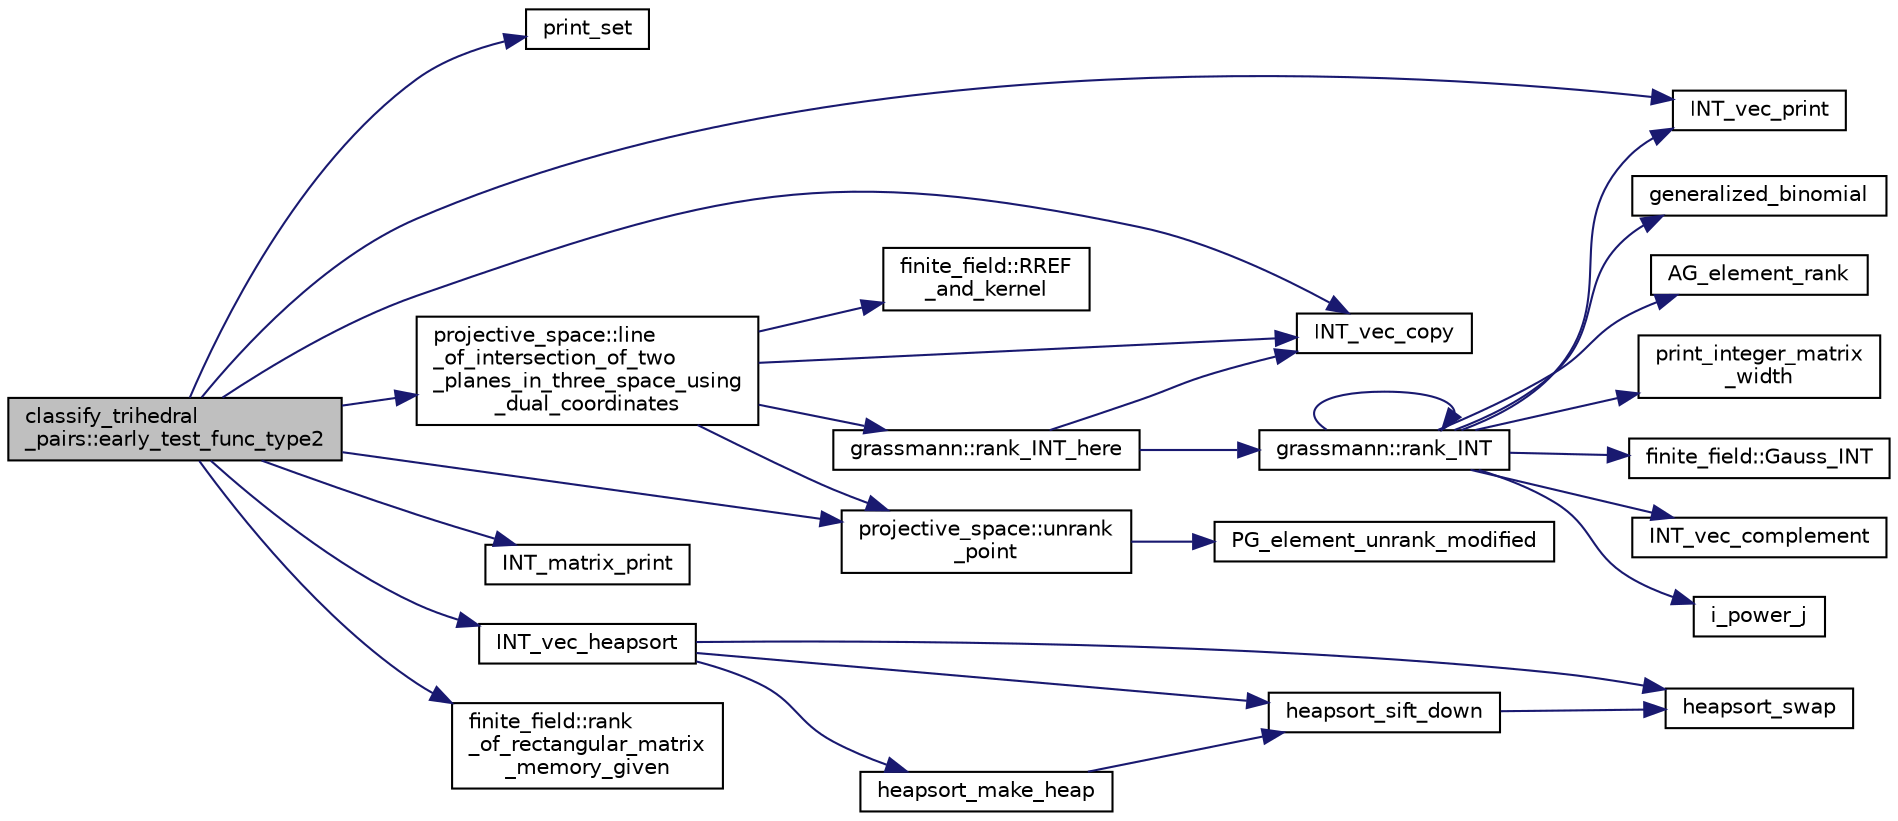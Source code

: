 digraph "classify_trihedral_pairs::early_test_func_type2"
{
  edge [fontname="Helvetica",fontsize="10",labelfontname="Helvetica",labelfontsize="10"];
  node [fontname="Helvetica",fontsize="10",shape=record];
  rankdir="LR";
  Node1832 [label="classify_trihedral\l_pairs::early_test_func_type2",height=0.2,width=0.4,color="black", fillcolor="grey75", style="filled", fontcolor="black"];
  Node1832 -> Node1833 [color="midnightblue",fontsize="10",style="solid",fontname="Helvetica"];
  Node1833 [label="print_set",height=0.2,width=0.4,color="black", fillcolor="white", style="filled",URL="$d0/dd1/blt_8h.html#a8c1a5fc71aea7ff31d181f0103196a24"];
  Node1832 -> Node1834 [color="midnightblue",fontsize="10",style="solid",fontname="Helvetica"];
  Node1834 [label="INT_vec_print",height=0.2,width=0.4,color="black", fillcolor="white", style="filled",URL="$df/dbf/sajeeb_8_c.html#a79a5901af0b47dd0d694109543c027fe"];
  Node1832 -> Node1835 [color="midnightblue",fontsize="10",style="solid",fontname="Helvetica"];
  Node1835 [label="projective_space::line\l_of_intersection_of_two\l_planes_in_three_space_using\l_dual_coordinates",height=0.2,width=0.4,color="black", fillcolor="white", style="filled",URL="$d2/d17/classprojective__space.html#a78bdbe289a9f502cb69b6fdaac6df61a"];
  Node1835 -> Node1836 [color="midnightblue",fontsize="10",style="solid",fontname="Helvetica"];
  Node1836 [label="projective_space::unrank\l_point",height=0.2,width=0.4,color="black", fillcolor="white", style="filled",URL="$d2/d17/classprojective__space.html#a3cb7917af4c5f1590b660d4bf907e0fa"];
  Node1836 -> Node1837 [color="midnightblue",fontsize="10",style="solid",fontname="Helvetica"];
  Node1837 [label="PG_element_unrank_modified",height=0.2,width=0.4,color="black", fillcolor="white", style="filled",URL="$d4/d67/geometry_8h.html#a83ae9b605d496f6a90345303f6efae64"];
  Node1835 -> Node1838 [color="midnightblue",fontsize="10",style="solid",fontname="Helvetica"];
  Node1838 [label="INT_vec_copy",height=0.2,width=0.4,color="black", fillcolor="white", style="filled",URL="$df/dbf/sajeeb_8_c.html#ac2d875e27e009af6ec04d17254d11075"];
  Node1835 -> Node1839 [color="midnightblue",fontsize="10",style="solid",fontname="Helvetica"];
  Node1839 [label="finite_field::RREF\l_and_kernel",height=0.2,width=0.4,color="black", fillcolor="white", style="filled",URL="$df/d5a/classfinite__field.html#afdf51a97d36ccddcf8f9f969c3a10ed8"];
  Node1835 -> Node1840 [color="midnightblue",fontsize="10",style="solid",fontname="Helvetica"];
  Node1840 [label="grassmann::rank_INT_here",height=0.2,width=0.4,color="black", fillcolor="white", style="filled",URL="$df/d02/classgrassmann.html#aaeab144aec85ec523f5a4d614a86d8d7"];
  Node1840 -> Node1838 [color="midnightblue",fontsize="10",style="solid",fontname="Helvetica"];
  Node1840 -> Node1841 [color="midnightblue",fontsize="10",style="solid",fontname="Helvetica"];
  Node1841 [label="grassmann::rank_INT",height=0.2,width=0.4,color="black", fillcolor="white", style="filled",URL="$df/d02/classgrassmann.html#a1fa95ce7ecebd48b04c7a0dc75491184"];
  Node1841 -> Node1842 [color="midnightblue",fontsize="10",style="solid",fontname="Helvetica"];
  Node1842 [label="print_integer_matrix\l_width",height=0.2,width=0.4,color="black", fillcolor="white", style="filled",URL="$d5/db4/io__and__os_8h.html#aa78f3e73fc2179251bd15adbcc31573f"];
  Node1841 -> Node1843 [color="midnightblue",fontsize="10",style="solid",fontname="Helvetica"];
  Node1843 [label="finite_field::Gauss_INT",height=0.2,width=0.4,color="black", fillcolor="white", style="filled",URL="$df/d5a/classfinite__field.html#adb676d2e80341b53751326e3a58beb11"];
  Node1841 -> Node1834 [color="midnightblue",fontsize="10",style="solid",fontname="Helvetica"];
  Node1841 -> Node1844 [color="midnightblue",fontsize="10",style="solid",fontname="Helvetica"];
  Node1844 [label="INT_vec_complement",height=0.2,width=0.4,color="black", fillcolor="white", style="filled",URL="$d5/db4/io__and__os_8h.html#a2a0a724647575fcd3090c763985eb81a"];
  Node1841 -> Node1845 [color="midnightblue",fontsize="10",style="solid",fontname="Helvetica"];
  Node1845 [label="i_power_j",height=0.2,width=0.4,color="black", fillcolor="white", style="filled",URL="$de/dc5/algebra__and__number__theory_8h.html#a39b321523e8957d701618bb5cac542b5"];
  Node1841 -> Node1846 [color="midnightblue",fontsize="10",style="solid",fontname="Helvetica"];
  Node1846 [label="generalized_binomial",height=0.2,width=0.4,color="black", fillcolor="white", style="filled",URL="$d2/d7c/combinatorics_8_c.html#a24762dc22e45175d18ec1ec1d2556ae8"];
  Node1841 -> Node1841 [color="midnightblue",fontsize="10",style="solid",fontname="Helvetica"];
  Node1841 -> Node1847 [color="midnightblue",fontsize="10",style="solid",fontname="Helvetica"];
  Node1847 [label="AG_element_rank",height=0.2,width=0.4,color="black", fillcolor="white", style="filled",URL="$d4/d67/geometry_8h.html#ab2ac908d07dd8038fd996e26bdc75c17"];
  Node1832 -> Node1848 [color="midnightblue",fontsize="10",style="solid",fontname="Helvetica"];
  Node1848 [label="INT_matrix_print",height=0.2,width=0.4,color="black", fillcolor="white", style="filled",URL="$d5/db4/io__and__os_8h.html#afd4180a24bef3a2b584668a4eaf607ff"];
  Node1832 -> Node1836 [color="midnightblue",fontsize="10",style="solid",fontname="Helvetica"];
  Node1832 -> Node1838 [color="midnightblue",fontsize="10",style="solid",fontname="Helvetica"];
  Node1832 -> Node1849 [color="midnightblue",fontsize="10",style="solid",fontname="Helvetica"];
  Node1849 [label="INT_vec_heapsort",height=0.2,width=0.4,color="black", fillcolor="white", style="filled",URL="$d5/de2/foundations_2data__structures_2data__structures_8h.html#a3590ad9987f801fbfc94634300182f39"];
  Node1849 -> Node1850 [color="midnightblue",fontsize="10",style="solid",fontname="Helvetica"];
  Node1850 [label="heapsort_make_heap",height=0.2,width=0.4,color="black", fillcolor="white", style="filled",URL="$d4/dd7/sorting_8_c.html#a42f24453d7d77eeb1338ebd1a13cfdbb"];
  Node1850 -> Node1851 [color="midnightblue",fontsize="10",style="solid",fontname="Helvetica"];
  Node1851 [label="heapsort_sift_down",height=0.2,width=0.4,color="black", fillcolor="white", style="filled",URL="$d4/dd7/sorting_8_c.html#a65cbb1a6a3f01f511673705437ddc18b"];
  Node1851 -> Node1852 [color="midnightblue",fontsize="10",style="solid",fontname="Helvetica"];
  Node1852 [label="heapsort_swap",height=0.2,width=0.4,color="black", fillcolor="white", style="filled",URL="$d4/dd7/sorting_8_c.html#a8f048362e6065297b19b6975bcbbfcc6"];
  Node1849 -> Node1852 [color="midnightblue",fontsize="10",style="solid",fontname="Helvetica"];
  Node1849 -> Node1851 [color="midnightblue",fontsize="10",style="solid",fontname="Helvetica"];
  Node1832 -> Node1853 [color="midnightblue",fontsize="10",style="solid",fontname="Helvetica"];
  Node1853 [label="finite_field::rank\l_of_rectangular_matrix\l_memory_given",height=0.2,width=0.4,color="black", fillcolor="white", style="filled",URL="$df/d5a/classfinite__field.html#a264a664b2b42be02d0bf919e058eb358"];
}
